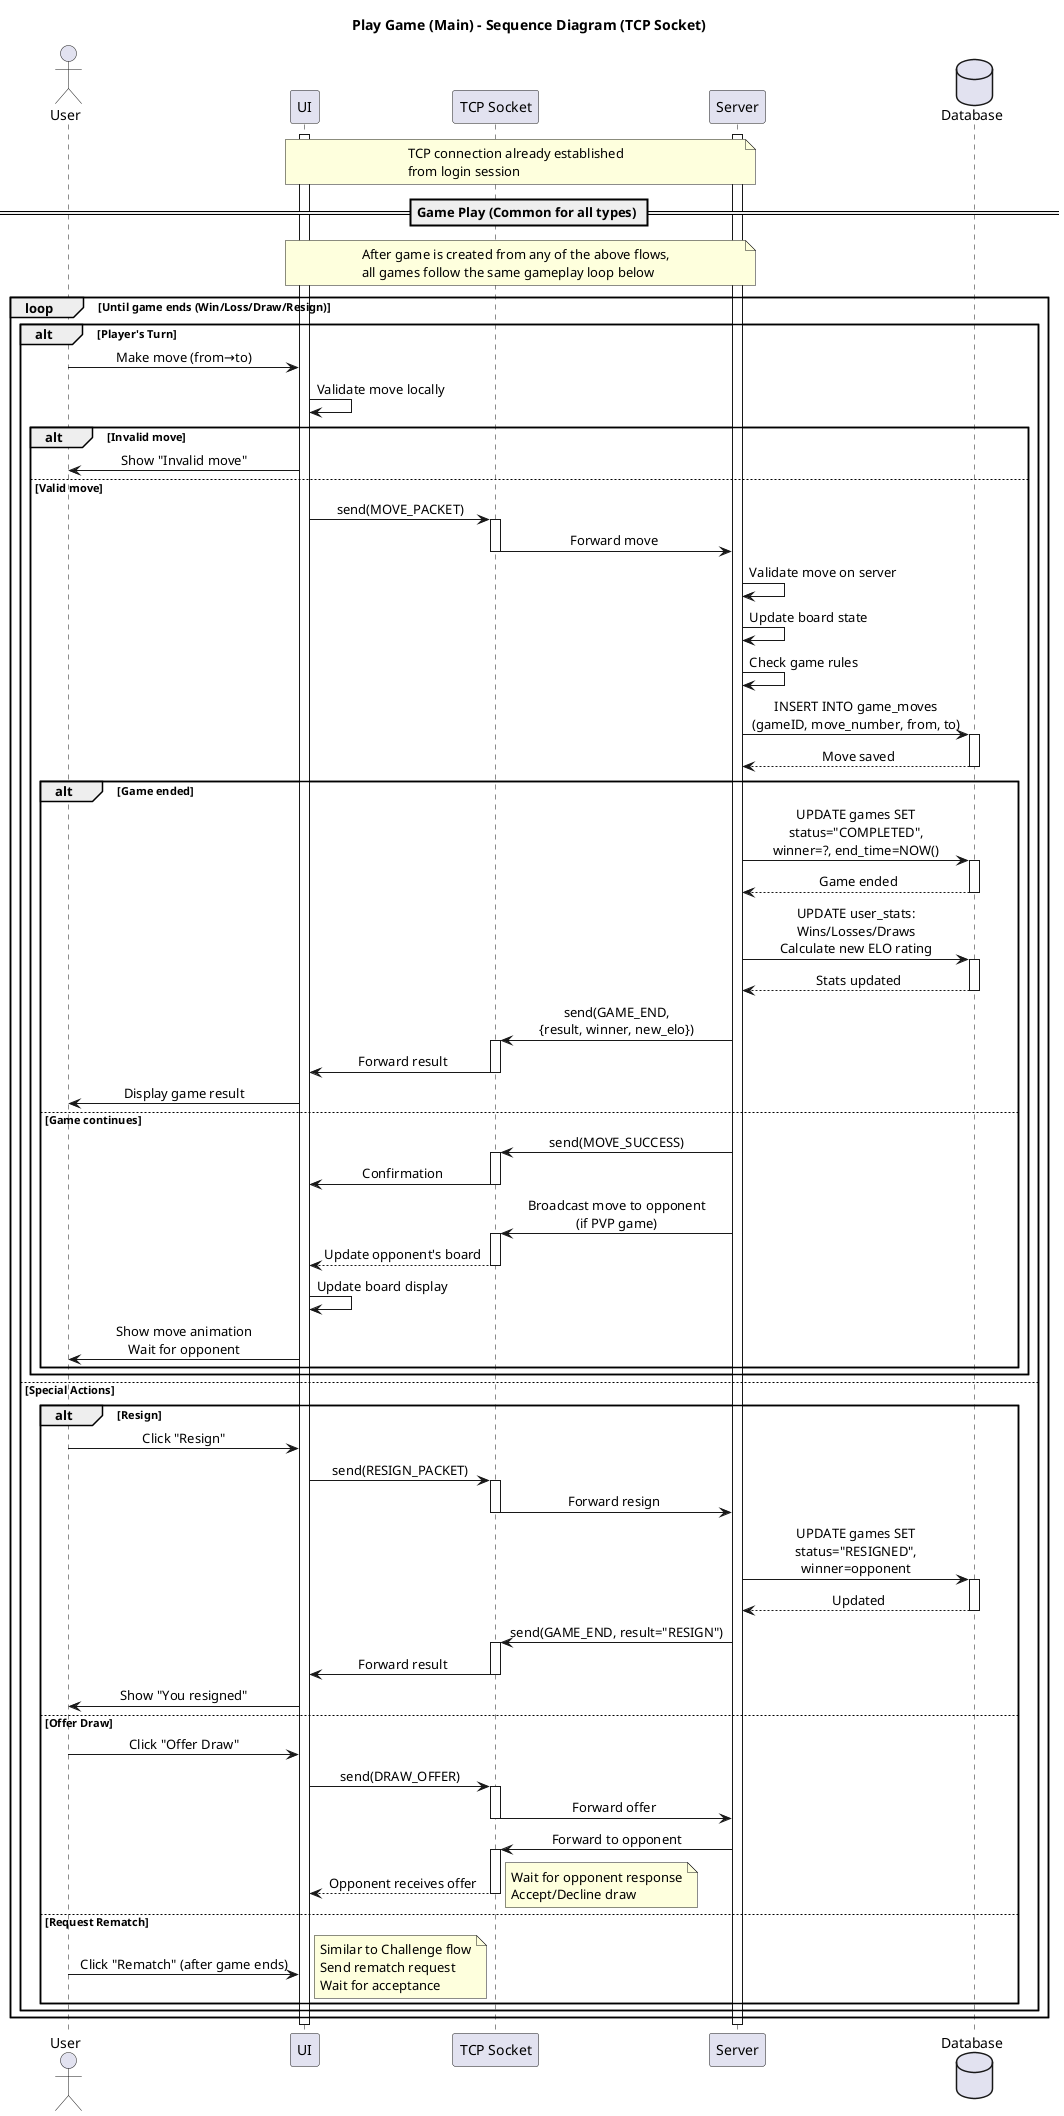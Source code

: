 @startuml
title Play Game (Main) - Sequence Diagram (TCP Socket)

skinparam sequenceMessageAlign center
skinparam responseMessageBelowArrow true

actor User
participant "UI" as UI
participant "TCP Socket" as Socket
participant "Server" as Server
database "Database" as DB

note over UI, Server
  TCP connection already established
  from login session
end note

== Game Play (Common for all types) ==
note over UI, Server
  After game is created from any of the above flows,
  all games follow the same gameplay loop below
end note

activate UI
activate Server

loop Until game ends (Win/Loss/Draw/Resign)
    alt Player's Turn
        User -> UI: Make move (from→to)
        
        UI -> UI: Validate move locally
        
        alt Invalid move
            UI -> User: Show "Invalid move"
            
        else Valid move
            UI -> Socket: send(MOVE_PACKET)
            activate Socket
            Socket -> Server: Forward move
            deactivate Socket
            
            Server -> Server: Validate move on server
            Server -> Server: Update board state
            Server -> Server: Check game rules
            
            Server -> DB: INSERT INTO game_moves\n(gameID, move_number, from, to)
            activate DB
            DB --> Server: Move saved
            deactivate DB
            
            alt Game ended
                Server -> DB: UPDATE games SET\nstatus="COMPLETED",\nwinner=?, end_time=NOW()
                activate DB
                DB --> Server: Game ended
                deactivate DB
                
                Server -> DB: UPDATE user_stats:\nWins/Losses/Draws\nCalculate new ELO rating
                activate DB
                DB --> Server: Stats updated
                deactivate DB
                
                Server -> Socket: send(GAME_END,\n{result, winner, new_elo})
                activate Socket
                Socket -> UI: Forward result
                deactivate Socket
                
                UI -> User: Display game result
                
            else Game continues
                Server -> Socket: send(MOVE_SUCCESS)
                activate Socket
                Socket -> UI: Confirmation
                deactivate Socket
                
                Server -> Socket: Broadcast move to opponent\n(if PVP game)
                activate Socket
                Socket --> UI: Update opponent's board
                deactivate Socket
                
                UI -> UI: Update board display
                UI -> User: Show move animation\nWait for opponent
            end
        end
        
    else Special Actions
        alt Resign
            User -> UI: Click "Resign"
            UI -> Socket: send(RESIGN_PACKET)
            activate Socket
            Socket -> Server: Forward resign
            deactivate Socket
            
            Server -> DB: UPDATE games SET\nstatus="RESIGNED",\nwinner=opponent
            activate DB
            DB --> Server: Updated
            deactivate DB
            
            Server -> Socket: send(GAME_END, result="RESIGN")
            activate Socket
            Socket -> UI: Forward result
            deactivate Socket
            
            UI -> User: Show "You resigned"
            
        else Offer Draw
            User -> UI: Click "Offer Draw"
            UI -> Socket: send(DRAW_OFFER)
            activate Socket
            Socket -> Server: Forward offer
            deactivate Socket
            
            Server -> Socket: Forward to opponent
            activate Socket
            Socket --> UI: Opponent receives offer
            deactivate Socket
            
            note right
              Wait for opponent response
              Accept/Decline draw
            end note
            
        else Request Rematch
            User -> UI: Click "Rematch" (after game ends)
            
            note right
              Similar to Challenge flow
              Send rematch request
              Wait for acceptance
            end note
        end
    end
end

deactivate UI
deactivate Server


@enduml